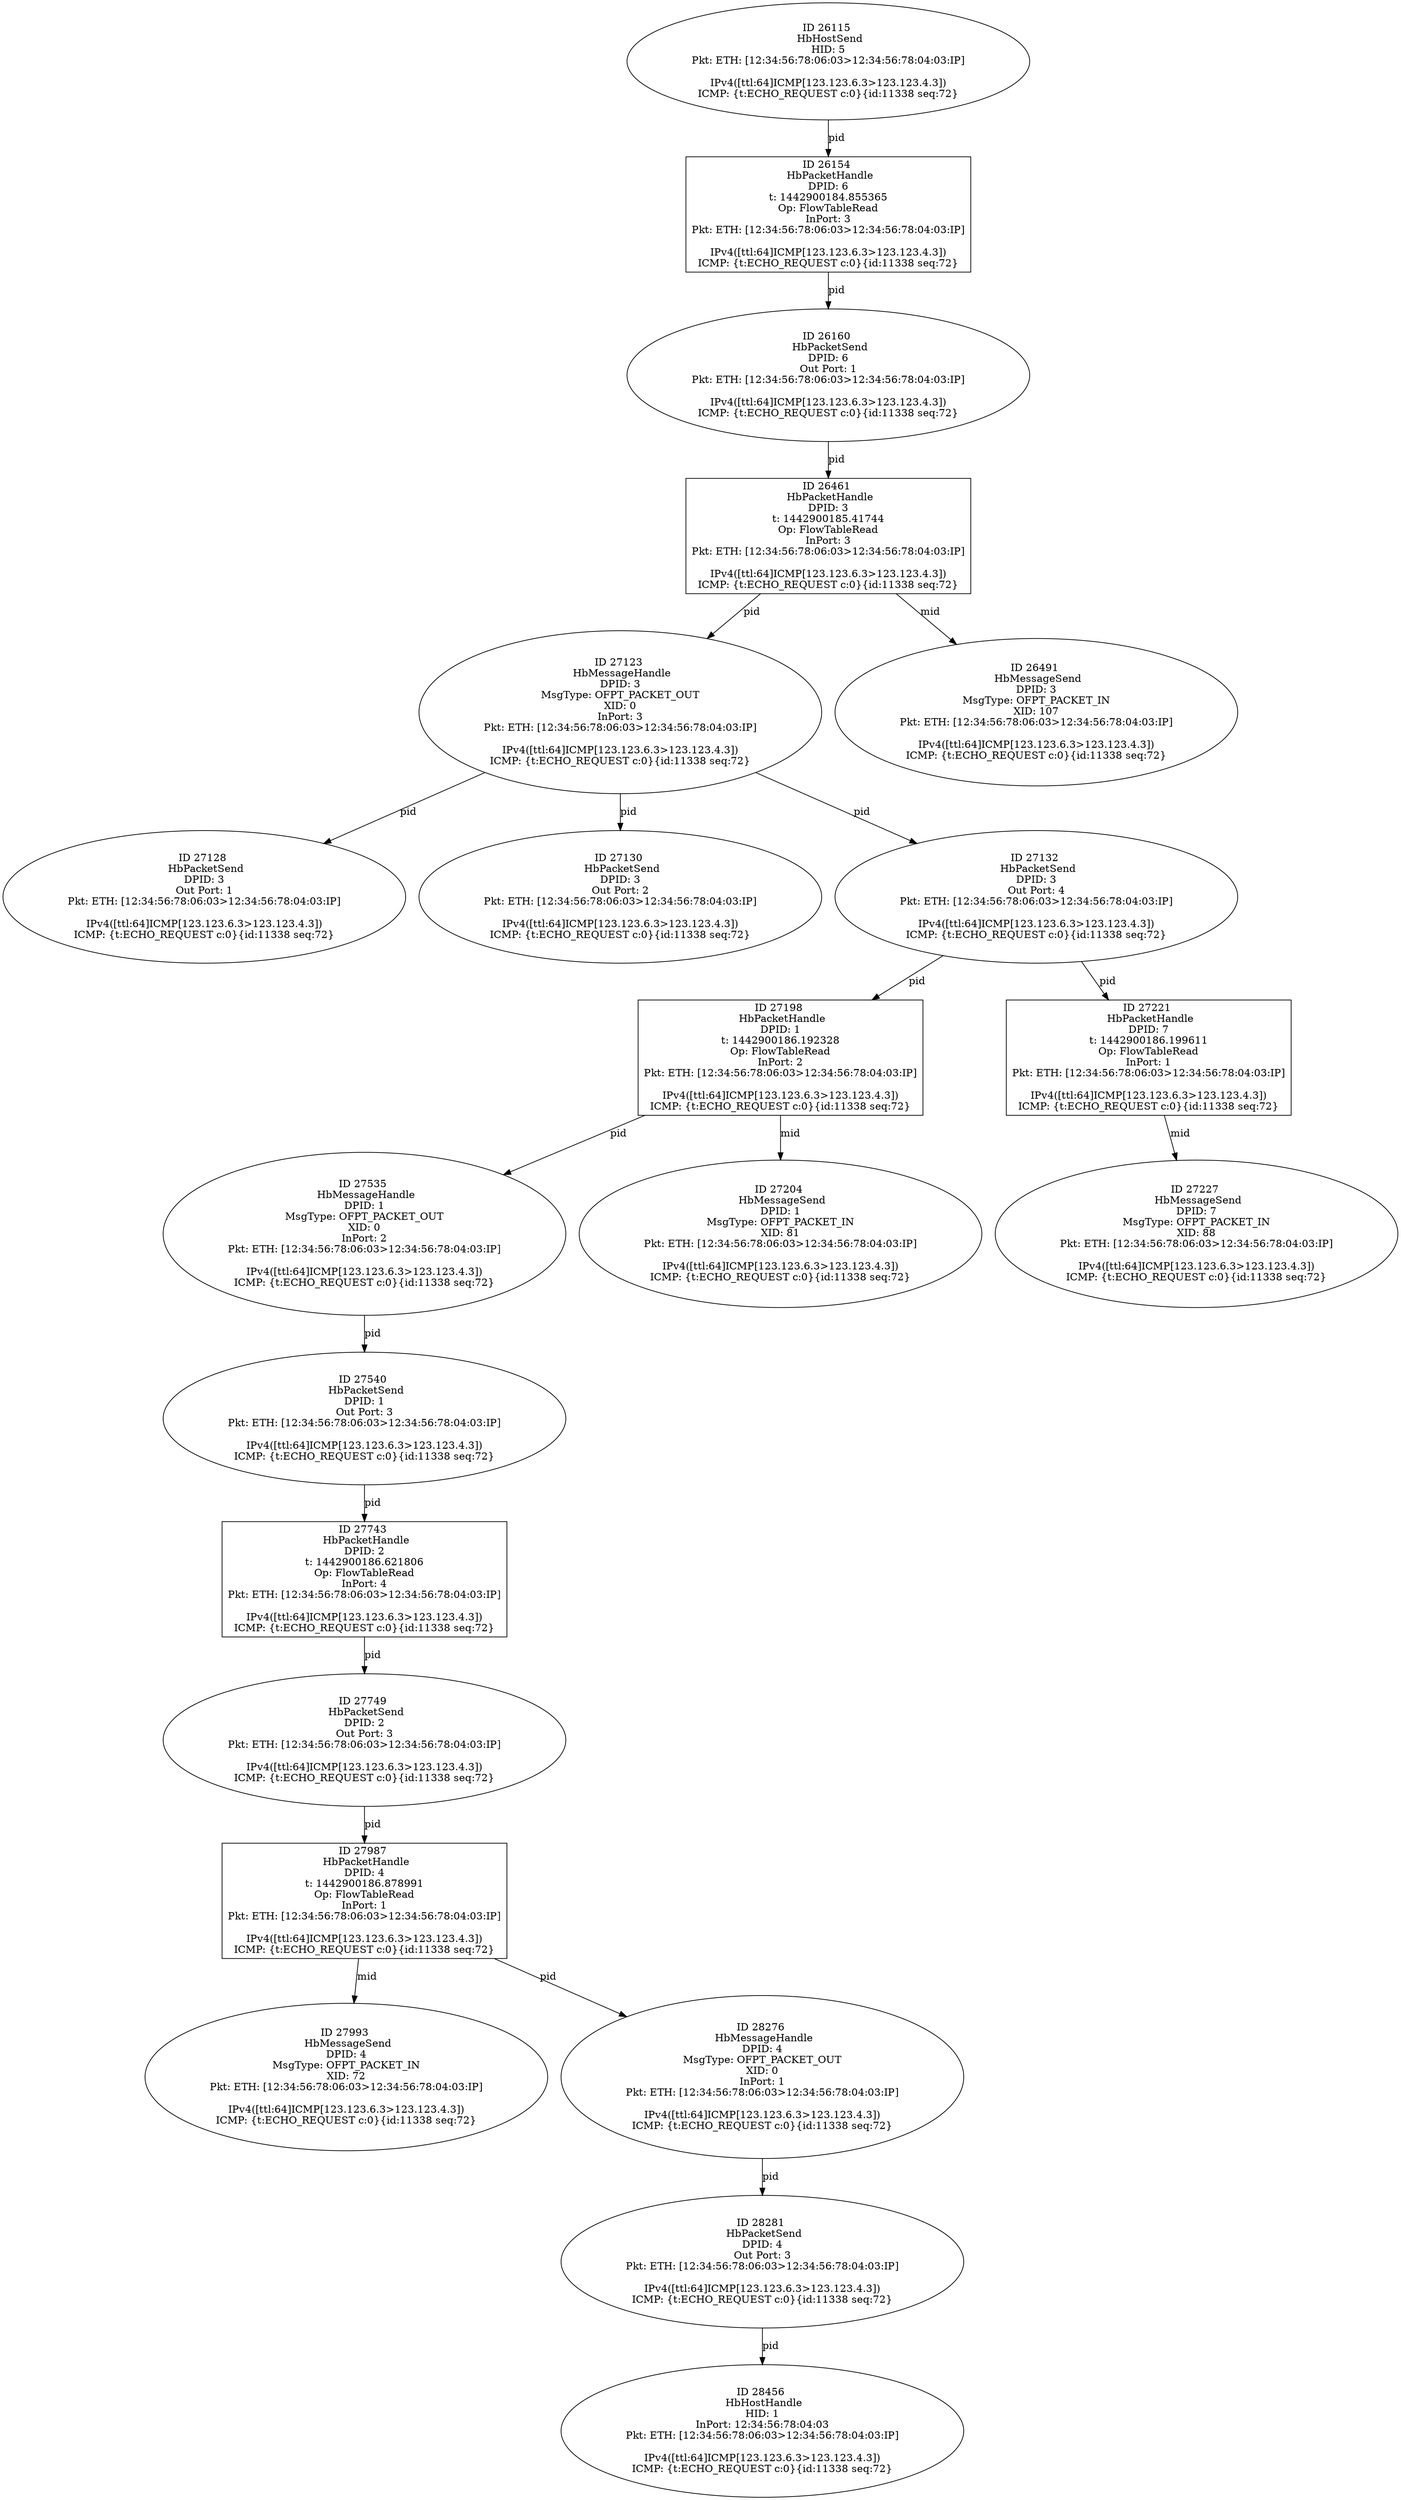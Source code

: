 strict digraph G {
26115 [shape=oval, event=<hb_events.HbHostSend object at 0x10d7eb110>, label="ID 26115 
 HbHostSend
HID: 5
Pkt: ETH: [12:34:56:78:06:03>12:34:56:78:04:03:IP]

IPv4([ttl:64]ICMP[123.123.6.3>123.123.4.3])
ICMP: {t:ECHO_REQUEST c:0}{id:11338 seq:72}"];
27535 [shape=oval, event=<hb_events.HbMessageHandle object at 0x10da31190>, label="ID 27535 
 HbMessageHandle
DPID: 1
MsgType: OFPT_PACKET_OUT
XID: 0
InPort: 2
Pkt: ETH: [12:34:56:78:06:03>12:34:56:78:04:03:IP]

IPv4([ttl:64]ICMP[123.123.6.3>123.123.4.3])
ICMP: {t:ECHO_REQUEST c:0}{id:11338 seq:72}"];
27540 [shape=oval, event=<hb_events.HbPacketSend object at 0x10da31d10>, label="ID 27540 
 HbPacketSend
DPID: 1
Out Port: 3
Pkt: ETH: [12:34:56:78:06:03>12:34:56:78:04:03:IP]

IPv4([ttl:64]ICMP[123.123.6.3>123.123.4.3])
ICMP: {t:ECHO_REQUEST c:0}{id:11338 seq:72}"];
28456 [shape=oval, event=<hb_events.HbHostHandle object at 0x10dc71350>, label="ID 28456 
 HbHostHandle
HID: 1
InPort: 12:34:56:78:04:03
Pkt: ETH: [12:34:56:78:06:03>12:34:56:78:04:03:IP]

IPv4([ttl:64]ICMP[123.123.6.3>123.123.4.3])
ICMP: {t:ECHO_REQUEST c:0}{id:11338 seq:72}"];
26154 [shape=box, event=<hb_events.HbPacketHandle object at 0x10d7eb590>, label="ID 26154 
 HbPacketHandle
DPID: 6
t: 1442900184.855365
Op: FlowTableRead
InPort: 3
Pkt: ETH: [12:34:56:78:06:03>12:34:56:78:04:03:IP]

IPv4([ttl:64]ICMP[123.123.6.3>123.123.4.3])
ICMP: {t:ECHO_REQUEST c:0}{id:11338 seq:72}"];
26160 [shape=oval, event=<hb_events.HbPacketSend object at 0x10d7eb990>, label="ID 26160 
 HbPacketSend
DPID: 6
Out Port: 1
Pkt: ETH: [12:34:56:78:06:03>12:34:56:78:04:03:IP]

IPv4([ttl:64]ICMP[123.123.6.3>123.123.4.3])
ICMP: {t:ECHO_REQUEST c:0}{id:11338 seq:72}"];
27198 [shape=box, event=<hb_events.HbPacketHandle object at 0x10d9aca10>, label="ID 27198 
 HbPacketHandle
DPID: 1
t: 1442900186.192328
Op: FlowTableRead
InPort: 2
Pkt: ETH: [12:34:56:78:06:03>12:34:56:78:04:03:IP]

IPv4([ttl:64]ICMP[123.123.6.3>123.123.4.3])
ICMP: {t:ECHO_REQUEST c:0}{id:11338 seq:72}"];
27204 [shape=oval, event=<hb_events.HbMessageSend object at 0x10d9b1190>, label="ID 27204 
 HbMessageSend
DPID: 1
MsgType: OFPT_PACKET_IN
XID: 81
Pkt: ETH: [12:34:56:78:06:03>12:34:56:78:04:03:IP]

IPv4([ttl:64]ICMP[123.123.6.3>123.123.4.3])
ICMP: {t:ECHO_REQUEST c:0}{id:11338 seq:72}"];
27987 [shape=box, event=<hb_events.HbPacketHandle object at 0x10db219d0>, label="ID 27987 
 HbPacketHandle
DPID: 4
t: 1442900186.878991
Op: FlowTableRead
InPort: 1
Pkt: ETH: [12:34:56:78:06:03>12:34:56:78:04:03:IP]

IPv4([ttl:64]ICMP[123.123.6.3>123.123.4.3])
ICMP: {t:ECHO_REQUEST c:0}{id:11338 seq:72}"];
27221 [shape=box, event=<hb_events.HbPacketHandle object at 0x10d9b1dd0>, label="ID 27221 
 HbPacketHandle
DPID: 7
t: 1442900186.199611
Op: FlowTableRead
InPort: 1
Pkt: ETH: [12:34:56:78:06:03>12:34:56:78:04:03:IP]

IPv4([ttl:64]ICMP[123.123.6.3>123.123.4.3])
ICMP: {t:ECHO_REQUEST c:0}{id:11338 seq:72}"];
27993 [shape=oval, event=<hb_events.HbMessageSend object at 0x10db29c50>, label="ID 27993 
 HbMessageSend
DPID: 4
MsgType: OFPT_PACKET_IN
XID: 72
Pkt: ETH: [12:34:56:78:06:03>12:34:56:78:04:03:IP]

IPv4([ttl:64]ICMP[123.123.6.3>123.123.4.3])
ICMP: {t:ECHO_REQUEST c:0}{id:11338 seq:72}"];
27227 [shape=oval, event=<hb_events.HbMessageSend object at 0x10d9ba5d0>, label="ID 27227 
 HbMessageSend
DPID: 7
MsgType: OFPT_PACKET_IN
XID: 88
Pkt: ETH: [12:34:56:78:06:03>12:34:56:78:04:03:IP]

IPv4([ttl:64]ICMP[123.123.6.3>123.123.4.3])
ICMP: {t:ECHO_REQUEST c:0}{id:11338 seq:72}"];
26461 [shape=box, event=<hb_events.HbPacketHandle object at 0x10d893890>, label="ID 26461 
 HbPacketHandle
DPID: 3
t: 1442900185.41744
Op: FlowTableRead
InPort: 3
Pkt: ETH: [12:34:56:78:06:03>12:34:56:78:04:03:IP]

IPv4([ttl:64]ICMP[123.123.6.3>123.123.4.3])
ICMP: {t:ECHO_REQUEST c:0}{id:11338 seq:72}"];
27743 [shape=box, event=<hb_events.HbPacketHandle object at 0x10da92310>, label="ID 27743 
 HbPacketHandle
DPID: 2
t: 1442900186.621806
Op: FlowTableRead
InPort: 4
Pkt: ETH: [12:34:56:78:06:03>12:34:56:78:04:03:IP]

IPv4([ttl:64]ICMP[123.123.6.3>123.123.4.3])
ICMP: {t:ECHO_REQUEST c:0}{id:11338 seq:72}"];
27749 [shape=oval, event=<hb_events.HbPacketSend object at 0x10da92690>, label="ID 27749 
 HbPacketSend
DPID: 2
Out Port: 3
Pkt: ETH: [12:34:56:78:06:03>12:34:56:78:04:03:IP]

IPv4([ttl:64]ICMP[123.123.6.3>123.123.4.3])
ICMP: {t:ECHO_REQUEST c:0}{id:11338 seq:72}"];
27123 [shape=oval, event=<hb_events.HbMessageHandle object at 0x10d987910>, label="ID 27123 
 HbMessageHandle
DPID: 3
MsgType: OFPT_PACKET_OUT
XID: 0
InPort: 3
Pkt: ETH: [12:34:56:78:06:03>12:34:56:78:04:03:IP]

IPv4([ttl:64]ICMP[123.123.6.3>123.123.4.3])
ICMP: {t:ECHO_REQUEST c:0}{id:11338 seq:72}"];
28276 [shape=oval, event=<hb_events.HbMessageHandle object at 0x10dbd6790>, label="ID 28276 
 HbMessageHandle
DPID: 4
MsgType: OFPT_PACKET_OUT
XID: 0
InPort: 1
Pkt: ETH: [12:34:56:78:06:03>12:34:56:78:04:03:IP]

IPv4([ttl:64]ICMP[123.123.6.3>123.123.4.3])
ICMP: {t:ECHO_REQUEST c:0}{id:11338 seq:72}"];
27128 [shape=oval, event=<hb_events.HbPacketSend object at 0x10d987e10>, label="ID 27128 
 HbPacketSend
DPID: 3
Out Port: 1
Pkt: ETH: [12:34:56:78:06:03>12:34:56:78:04:03:IP]

IPv4([ttl:64]ICMP[123.123.6.3>123.123.4.3])
ICMP: {t:ECHO_REQUEST c:0}{id:11338 seq:72}"];
28281 [shape=oval, event=<hb_events.HbPacketSend object at 0x10dbe3210>, label="ID 28281 
 HbPacketSend
DPID: 4
Out Port: 3
Pkt: ETH: [12:34:56:78:06:03>12:34:56:78:04:03:IP]

IPv4([ttl:64]ICMP[123.123.6.3>123.123.4.3])
ICMP: {t:ECHO_REQUEST c:0}{id:11338 seq:72}"];
27130 [shape=oval, event=<hb_events.HbPacketSend object at 0x10d999090>, label="ID 27130 
 HbPacketSend
DPID: 3
Out Port: 2
Pkt: ETH: [12:34:56:78:06:03>12:34:56:78:04:03:IP]

IPv4([ttl:64]ICMP[123.123.6.3>123.123.4.3])
ICMP: {t:ECHO_REQUEST c:0}{id:11338 seq:72}"];
26491 [shape=oval, event=<hb_events.HbMessageSend object at 0x10d89edd0>, label="ID 26491 
 HbMessageSend
DPID: 3
MsgType: OFPT_PACKET_IN
XID: 107
Pkt: ETH: [12:34:56:78:06:03>12:34:56:78:04:03:IP]

IPv4([ttl:64]ICMP[123.123.6.3>123.123.4.3])
ICMP: {t:ECHO_REQUEST c:0}{id:11338 seq:72}"];
27132 [shape=oval, event=<hb_events.HbPacketSend object at 0x10d9992d0>, label="ID 27132 
 HbPacketSend
DPID: 3
Out Port: 4
Pkt: ETH: [12:34:56:78:06:03>12:34:56:78:04:03:IP]

IPv4([ttl:64]ICMP[123.123.6.3>123.123.4.3])
ICMP: {t:ECHO_REQUEST c:0}{id:11338 seq:72}"];
26115 -> 26154  [rel=pid, label=pid];
27535 -> 27540  [rel=pid, label=pid];
27540 -> 27743  [rel=pid, label=pid];
26154 -> 26160  [rel=pid, label=pid];
26160 -> 26461  [rel=pid, label=pid];
27198 -> 27204  [rel=mid, label=mid];
27198 -> 27535  [rel=pid, label=pid];
27987 -> 27993  [rel=mid, label=mid];
27987 -> 28276  [rel=pid, label=pid];
27221 -> 27227  [rel=mid, label=mid];
26461 -> 26491  [rel=mid, label=mid];
26461 -> 27123  [rel=pid, label=pid];
27743 -> 27749  [rel=pid, label=pid];
27749 -> 27987  [rel=pid, label=pid];
27123 -> 27128  [rel=pid, label=pid];
27123 -> 27130  [rel=pid, label=pid];
27123 -> 27132  [rel=pid, label=pid];
28276 -> 28281  [rel=pid, label=pid];
28281 -> 28456  [rel=pid, label=pid];
27132 -> 27221  [rel=pid, label=pid];
27132 -> 27198  [rel=pid, label=pid];
}

